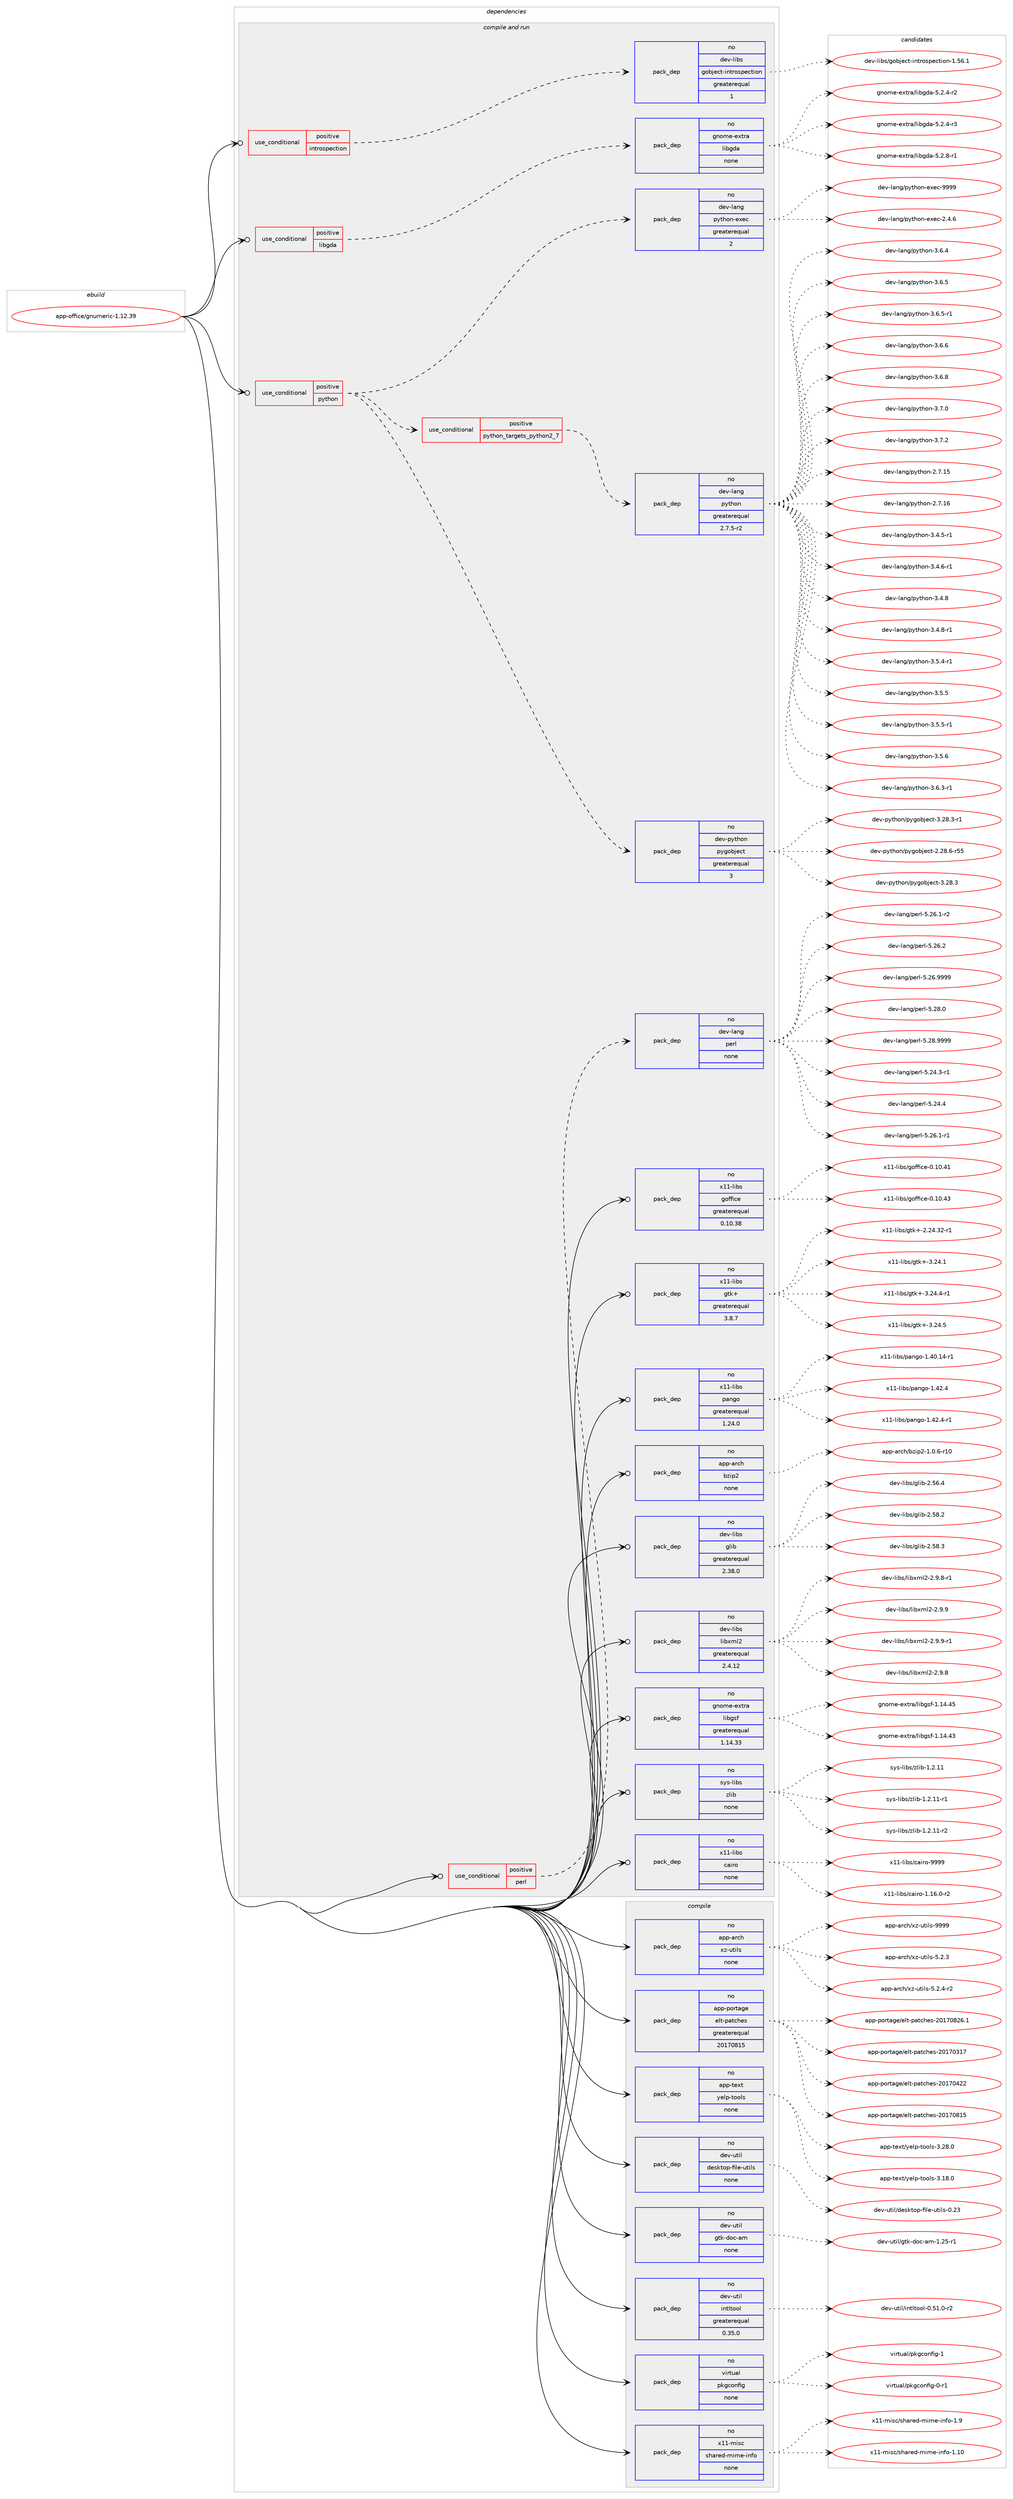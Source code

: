 digraph prolog {

# *************
# Graph options
# *************

newrank=true;
concentrate=true;
compound=true;
graph [rankdir=LR,fontname=Helvetica,fontsize=10,ranksep=1.5];#, ranksep=2.5, nodesep=0.2];
edge  [arrowhead=vee];
node  [fontname=Helvetica,fontsize=10];

# **********
# The ebuild
# **********

subgraph cluster_leftcol {
color=gray;
rank=same;
label=<<i>ebuild</i>>;
id [label="app-office/gnumeric-1.12.39", color=red, width=4, href="../app-office/gnumeric-1.12.39.svg"];
}

# ****************
# The dependencies
# ****************

subgraph cluster_midcol {
color=gray;
label=<<i>dependencies</i>>;
subgraph cluster_compile {
fillcolor="#eeeeee";
style=filled;
label=<<i>compile</i>>;
subgraph pack928258 {
dependency1302817 [label=<<TABLE BORDER="0" CELLBORDER="1" CELLSPACING="0" CELLPADDING="4" WIDTH="220"><TR><TD ROWSPAN="6" CELLPADDING="30">pack_dep</TD></TR><TR><TD WIDTH="110">no</TD></TR><TR><TD>app-arch</TD></TR><TR><TD>xz-utils</TD></TR><TR><TD>none</TD></TR><TR><TD></TD></TR></TABLE>>, shape=none, color=blue];
}
id:e -> dependency1302817:w [weight=20,style="solid",arrowhead="vee"];
subgraph pack928259 {
dependency1302818 [label=<<TABLE BORDER="0" CELLBORDER="1" CELLSPACING="0" CELLPADDING="4" WIDTH="220"><TR><TD ROWSPAN="6" CELLPADDING="30">pack_dep</TD></TR><TR><TD WIDTH="110">no</TD></TR><TR><TD>app-portage</TD></TR><TR><TD>elt-patches</TD></TR><TR><TD>greaterequal</TD></TR><TR><TD>20170815</TD></TR></TABLE>>, shape=none, color=blue];
}
id:e -> dependency1302818:w [weight=20,style="solid",arrowhead="vee"];
subgraph pack928260 {
dependency1302819 [label=<<TABLE BORDER="0" CELLBORDER="1" CELLSPACING="0" CELLPADDING="4" WIDTH="220"><TR><TD ROWSPAN="6" CELLPADDING="30">pack_dep</TD></TR><TR><TD WIDTH="110">no</TD></TR><TR><TD>app-text</TD></TR><TR><TD>yelp-tools</TD></TR><TR><TD>none</TD></TR><TR><TD></TD></TR></TABLE>>, shape=none, color=blue];
}
id:e -> dependency1302819:w [weight=20,style="solid",arrowhead="vee"];
subgraph pack928261 {
dependency1302820 [label=<<TABLE BORDER="0" CELLBORDER="1" CELLSPACING="0" CELLPADDING="4" WIDTH="220"><TR><TD ROWSPAN="6" CELLPADDING="30">pack_dep</TD></TR><TR><TD WIDTH="110">no</TD></TR><TR><TD>dev-util</TD></TR><TR><TD>desktop-file-utils</TD></TR><TR><TD>none</TD></TR><TR><TD></TD></TR></TABLE>>, shape=none, color=blue];
}
id:e -> dependency1302820:w [weight=20,style="solid",arrowhead="vee"];
subgraph pack928262 {
dependency1302821 [label=<<TABLE BORDER="0" CELLBORDER="1" CELLSPACING="0" CELLPADDING="4" WIDTH="220"><TR><TD ROWSPAN="6" CELLPADDING="30">pack_dep</TD></TR><TR><TD WIDTH="110">no</TD></TR><TR><TD>dev-util</TD></TR><TR><TD>gtk-doc-am</TD></TR><TR><TD>none</TD></TR><TR><TD></TD></TR></TABLE>>, shape=none, color=blue];
}
id:e -> dependency1302821:w [weight=20,style="solid",arrowhead="vee"];
subgraph pack928263 {
dependency1302822 [label=<<TABLE BORDER="0" CELLBORDER="1" CELLSPACING="0" CELLPADDING="4" WIDTH="220"><TR><TD ROWSPAN="6" CELLPADDING="30">pack_dep</TD></TR><TR><TD WIDTH="110">no</TD></TR><TR><TD>dev-util</TD></TR><TR><TD>intltool</TD></TR><TR><TD>greaterequal</TD></TR><TR><TD>0.35.0</TD></TR></TABLE>>, shape=none, color=blue];
}
id:e -> dependency1302822:w [weight=20,style="solid",arrowhead="vee"];
subgraph pack928264 {
dependency1302823 [label=<<TABLE BORDER="0" CELLBORDER="1" CELLSPACING="0" CELLPADDING="4" WIDTH="220"><TR><TD ROWSPAN="6" CELLPADDING="30">pack_dep</TD></TR><TR><TD WIDTH="110">no</TD></TR><TR><TD>virtual</TD></TR><TR><TD>pkgconfig</TD></TR><TR><TD>none</TD></TR><TR><TD></TD></TR></TABLE>>, shape=none, color=blue];
}
id:e -> dependency1302823:w [weight=20,style="solid",arrowhead="vee"];
subgraph pack928265 {
dependency1302824 [label=<<TABLE BORDER="0" CELLBORDER="1" CELLSPACING="0" CELLPADDING="4" WIDTH="220"><TR><TD ROWSPAN="6" CELLPADDING="30">pack_dep</TD></TR><TR><TD WIDTH="110">no</TD></TR><TR><TD>x11-misc</TD></TR><TR><TD>shared-mime-info</TD></TR><TR><TD>none</TD></TR><TR><TD></TD></TR></TABLE>>, shape=none, color=blue];
}
id:e -> dependency1302824:w [weight=20,style="solid",arrowhead="vee"];
}
subgraph cluster_compileandrun {
fillcolor="#eeeeee";
style=filled;
label=<<i>compile and run</i>>;
subgraph cond354249 {
dependency1302825 [label=<<TABLE BORDER="0" CELLBORDER="1" CELLSPACING="0" CELLPADDING="4"><TR><TD ROWSPAN="3" CELLPADDING="10">use_conditional</TD></TR><TR><TD>positive</TD></TR><TR><TD>introspection</TD></TR></TABLE>>, shape=none, color=red];
subgraph pack928266 {
dependency1302826 [label=<<TABLE BORDER="0" CELLBORDER="1" CELLSPACING="0" CELLPADDING="4" WIDTH="220"><TR><TD ROWSPAN="6" CELLPADDING="30">pack_dep</TD></TR><TR><TD WIDTH="110">no</TD></TR><TR><TD>dev-libs</TD></TR><TR><TD>gobject-introspection</TD></TR><TR><TD>greaterequal</TD></TR><TR><TD>1</TD></TR></TABLE>>, shape=none, color=blue];
}
dependency1302825:e -> dependency1302826:w [weight=20,style="dashed",arrowhead="vee"];
}
id:e -> dependency1302825:w [weight=20,style="solid",arrowhead="odotvee"];
subgraph cond354250 {
dependency1302827 [label=<<TABLE BORDER="0" CELLBORDER="1" CELLSPACING="0" CELLPADDING="4"><TR><TD ROWSPAN="3" CELLPADDING="10">use_conditional</TD></TR><TR><TD>positive</TD></TR><TR><TD>libgda</TD></TR></TABLE>>, shape=none, color=red];
subgraph pack928267 {
dependency1302828 [label=<<TABLE BORDER="0" CELLBORDER="1" CELLSPACING="0" CELLPADDING="4" WIDTH="220"><TR><TD ROWSPAN="6" CELLPADDING="30">pack_dep</TD></TR><TR><TD WIDTH="110">no</TD></TR><TR><TD>gnome-extra</TD></TR><TR><TD>libgda</TD></TR><TR><TD>none</TD></TR><TR><TD></TD></TR></TABLE>>, shape=none, color=blue];
}
dependency1302827:e -> dependency1302828:w [weight=20,style="dashed",arrowhead="vee"];
}
id:e -> dependency1302827:w [weight=20,style="solid",arrowhead="odotvee"];
subgraph cond354251 {
dependency1302829 [label=<<TABLE BORDER="0" CELLBORDER="1" CELLSPACING="0" CELLPADDING="4"><TR><TD ROWSPAN="3" CELLPADDING="10">use_conditional</TD></TR><TR><TD>positive</TD></TR><TR><TD>perl</TD></TR></TABLE>>, shape=none, color=red];
subgraph pack928268 {
dependency1302830 [label=<<TABLE BORDER="0" CELLBORDER="1" CELLSPACING="0" CELLPADDING="4" WIDTH="220"><TR><TD ROWSPAN="6" CELLPADDING="30">pack_dep</TD></TR><TR><TD WIDTH="110">no</TD></TR><TR><TD>dev-lang</TD></TR><TR><TD>perl</TD></TR><TR><TD>none</TD></TR><TR><TD></TD></TR></TABLE>>, shape=none, color=blue];
}
dependency1302829:e -> dependency1302830:w [weight=20,style="dashed",arrowhead="vee"];
}
id:e -> dependency1302829:w [weight=20,style="solid",arrowhead="odotvee"];
subgraph cond354252 {
dependency1302831 [label=<<TABLE BORDER="0" CELLBORDER="1" CELLSPACING="0" CELLPADDING="4"><TR><TD ROWSPAN="3" CELLPADDING="10">use_conditional</TD></TR><TR><TD>positive</TD></TR><TR><TD>python</TD></TR></TABLE>>, shape=none, color=red];
subgraph cond354253 {
dependency1302832 [label=<<TABLE BORDER="0" CELLBORDER="1" CELLSPACING="0" CELLPADDING="4"><TR><TD ROWSPAN="3" CELLPADDING="10">use_conditional</TD></TR><TR><TD>positive</TD></TR><TR><TD>python_targets_python2_7</TD></TR></TABLE>>, shape=none, color=red];
subgraph pack928269 {
dependency1302833 [label=<<TABLE BORDER="0" CELLBORDER="1" CELLSPACING="0" CELLPADDING="4" WIDTH="220"><TR><TD ROWSPAN="6" CELLPADDING="30">pack_dep</TD></TR><TR><TD WIDTH="110">no</TD></TR><TR><TD>dev-lang</TD></TR><TR><TD>python</TD></TR><TR><TD>greaterequal</TD></TR><TR><TD>2.7.5-r2</TD></TR></TABLE>>, shape=none, color=blue];
}
dependency1302832:e -> dependency1302833:w [weight=20,style="dashed",arrowhead="vee"];
}
dependency1302831:e -> dependency1302832:w [weight=20,style="dashed",arrowhead="vee"];
subgraph pack928270 {
dependency1302834 [label=<<TABLE BORDER="0" CELLBORDER="1" CELLSPACING="0" CELLPADDING="4" WIDTH="220"><TR><TD ROWSPAN="6" CELLPADDING="30">pack_dep</TD></TR><TR><TD WIDTH="110">no</TD></TR><TR><TD>dev-lang</TD></TR><TR><TD>python-exec</TD></TR><TR><TD>greaterequal</TD></TR><TR><TD>2</TD></TR></TABLE>>, shape=none, color=blue];
}
dependency1302831:e -> dependency1302834:w [weight=20,style="dashed",arrowhead="vee"];
subgraph pack928271 {
dependency1302835 [label=<<TABLE BORDER="0" CELLBORDER="1" CELLSPACING="0" CELLPADDING="4" WIDTH="220"><TR><TD ROWSPAN="6" CELLPADDING="30">pack_dep</TD></TR><TR><TD WIDTH="110">no</TD></TR><TR><TD>dev-python</TD></TR><TR><TD>pygobject</TD></TR><TR><TD>greaterequal</TD></TR><TR><TD>3</TD></TR></TABLE>>, shape=none, color=blue];
}
dependency1302831:e -> dependency1302835:w [weight=20,style="dashed",arrowhead="vee"];
}
id:e -> dependency1302831:w [weight=20,style="solid",arrowhead="odotvee"];
subgraph pack928272 {
dependency1302836 [label=<<TABLE BORDER="0" CELLBORDER="1" CELLSPACING="0" CELLPADDING="4" WIDTH="220"><TR><TD ROWSPAN="6" CELLPADDING="30">pack_dep</TD></TR><TR><TD WIDTH="110">no</TD></TR><TR><TD>app-arch</TD></TR><TR><TD>bzip2</TD></TR><TR><TD>none</TD></TR><TR><TD></TD></TR></TABLE>>, shape=none, color=blue];
}
id:e -> dependency1302836:w [weight=20,style="solid",arrowhead="odotvee"];
subgraph pack928273 {
dependency1302837 [label=<<TABLE BORDER="0" CELLBORDER="1" CELLSPACING="0" CELLPADDING="4" WIDTH="220"><TR><TD ROWSPAN="6" CELLPADDING="30">pack_dep</TD></TR><TR><TD WIDTH="110">no</TD></TR><TR><TD>dev-libs</TD></TR><TR><TD>glib</TD></TR><TR><TD>greaterequal</TD></TR><TR><TD>2.38.0</TD></TR></TABLE>>, shape=none, color=blue];
}
id:e -> dependency1302837:w [weight=20,style="solid",arrowhead="odotvee"];
subgraph pack928274 {
dependency1302838 [label=<<TABLE BORDER="0" CELLBORDER="1" CELLSPACING="0" CELLPADDING="4" WIDTH="220"><TR><TD ROWSPAN="6" CELLPADDING="30">pack_dep</TD></TR><TR><TD WIDTH="110">no</TD></TR><TR><TD>dev-libs</TD></TR><TR><TD>libxml2</TD></TR><TR><TD>greaterequal</TD></TR><TR><TD>2.4.12</TD></TR></TABLE>>, shape=none, color=blue];
}
id:e -> dependency1302838:w [weight=20,style="solid",arrowhead="odotvee"];
subgraph pack928275 {
dependency1302839 [label=<<TABLE BORDER="0" CELLBORDER="1" CELLSPACING="0" CELLPADDING="4" WIDTH="220"><TR><TD ROWSPAN="6" CELLPADDING="30">pack_dep</TD></TR><TR><TD WIDTH="110">no</TD></TR><TR><TD>gnome-extra</TD></TR><TR><TD>libgsf</TD></TR><TR><TD>greaterequal</TD></TR><TR><TD>1.14.33</TD></TR></TABLE>>, shape=none, color=blue];
}
id:e -> dependency1302839:w [weight=20,style="solid",arrowhead="odotvee"];
subgraph pack928276 {
dependency1302840 [label=<<TABLE BORDER="0" CELLBORDER="1" CELLSPACING="0" CELLPADDING="4" WIDTH="220"><TR><TD ROWSPAN="6" CELLPADDING="30">pack_dep</TD></TR><TR><TD WIDTH="110">no</TD></TR><TR><TD>sys-libs</TD></TR><TR><TD>zlib</TD></TR><TR><TD>none</TD></TR><TR><TD></TD></TR></TABLE>>, shape=none, color=blue];
}
id:e -> dependency1302840:w [weight=20,style="solid",arrowhead="odotvee"];
subgraph pack928277 {
dependency1302841 [label=<<TABLE BORDER="0" CELLBORDER="1" CELLSPACING="0" CELLPADDING="4" WIDTH="220"><TR><TD ROWSPAN="6" CELLPADDING="30">pack_dep</TD></TR><TR><TD WIDTH="110">no</TD></TR><TR><TD>x11-libs</TD></TR><TR><TD>cairo</TD></TR><TR><TD>none</TD></TR><TR><TD></TD></TR></TABLE>>, shape=none, color=blue];
}
id:e -> dependency1302841:w [weight=20,style="solid",arrowhead="odotvee"];
subgraph pack928278 {
dependency1302842 [label=<<TABLE BORDER="0" CELLBORDER="1" CELLSPACING="0" CELLPADDING="4" WIDTH="220"><TR><TD ROWSPAN="6" CELLPADDING="30">pack_dep</TD></TR><TR><TD WIDTH="110">no</TD></TR><TR><TD>x11-libs</TD></TR><TR><TD>goffice</TD></TR><TR><TD>greaterequal</TD></TR><TR><TD>0.10.38</TD></TR></TABLE>>, shape=none, color=blue];
}
id:e -> dependency1302842:w [weight=20,style="solid",arrowhead="odotvee"];
subgraph pack928279 {
dependency1302843 [label=<<TABLE BORDER="0" CELLBORDER="1" CELLSPACING="0" CELLPADDING="4" WIDTH="220"><TR><TD ROWSPAN="6" CELLPADDING="30">pack_dep</TD></TR><TR><TD WIDTH="110">no</TD></TR><TR><TD>x11-libs</TD></TR><TR><TD>gtk+</TD></TR><TR><TD>greaterequal</TD></TR><TR><TD>3.8.7</TD></TR></TABLE>>, shape=none, color=blue];
}
id:e -> dependency1302843:w [weight=20,style="solid",arrowhead="odotvee"];
subgraph pack928280 {
dependency1302844 [label=<<TABLE BORDER="0" CELLBORDER="1" CELLSPACING="0" CELLPADDING="4" WIDTH="220"><TR><TD ROWSPAN="6" CELLPADDING="30">pack_dep</TD></TR><TR><TD WIDTH="110">no</TD></TR><TR><TD>x11-libs</TD></TR><TR><TD>pango</TD></TR><TR><TD>greaterequal</TD></TR><TR><TD>1.24.0</TD></TR></TABLE>>, shape=none, color=blue];
}
id:e -> dependency1302844:w [weight=20,style="solid",arrowhead="odotvee"];
}
subgraph cluster_run {
fillcolor="#eeeeee";
style=filled;
label=<<i>run</i>>;
}
}

# **************
# The candidates
# **************

subgraph cluster_choices {
rank=same;
color=gray;
label=<<i>candidates</i>>;

subgraph choice928258 {
color=black;
nodesep=1;
choice971121124597114991044712012245117116105108115455346504651 [label="app-arch/xz-utils-5.2.3", color=red, width=4,href="../app-arch/xz-utils-5.2.3.svg"];
choice9711211245971149910447120122451171161051081154553465046524511450 [label="app-arch/xz-utils-5.2.4-r2", color=red, width=4,href="../app-arch/xz-utils-5.2.4-r2.svg"];
choice9711211245971149910447120122451171161051081154557575757 [label="app-arch/xz-utils-9999", color=red, width=4,href="../app-arch/xz-utils-9999.svg"];
dependency1302817:e -> choice971121124597114991044712012245117116105108115455346504651:w [style=dotted,weight="100"];
dependency1302817:e -> choice9711211245971149910447120122451171161051081154553465046524511450:w [style=dotted,weight="100"];
dependency1302817:e -> choice9711211245971149910447120122451171161051081154557575757:w [style=dotted,weight="100"];
}
subgraph choice928259 {
color=black;
nodesep=1;
choice97112112451121111141169710310147101108116451129711699104101115455048495548514955 [label="app-portage/elt-patches-20170317", color=red, width=4,href="../app-portage/elt-patches-20170317.svg"];
choice97112112451121111141169710310147101108116451129711699104101115455048495548525050 [label="app-portage/elt-patches-20170422", color=red, width=4,href="../app-portage/elt-patches-20170422.svg"];
choice97112112451121111141169710310147101108116451129711699104101115455048495548564953 [label="app-portage/elt-patches-20170815", color=red, width=4,href="../app-portage/elt-patches-20170815.svg"];
choice971121124511211111411697103101471011081164511297116991041011154550484955485650544649 [label="app-portage/elt-patches-20170826.1", color=red, width=4,href="../app-portage/elt-patches-20170826.1.svg"];
dependency1302818:e -> choice97112112451121111141169710310147101108116451129711699104101115455048495548514955:w [style=dotted,weight="100"];
dependency1302818:e -> choice97112112451121111141169710310147101108116451129711699104101115455048495548525050:w [style=dotted,weight="100"];
dependency1302818:e -> choice97112112451121111141169710310147101108116451129711699104101115455048495548564953:w [style=dotted,weight="100"];
dependency1302818:e -> choice971121124511211111411697103101471011081164511297116991041011154550484955485650544649:w [style=dotted,weight="100"];
}
subgraph choice928260 {
color=black;
nodesep=1;
choice9711211245116101120116471211011081124511611111110811545514649564648 [label="app-text/yelp-tools-3.18.0", color=red, width=4,href="../app-text/yelp-tools-3.18.0.svg"];
choice9711211245116101120116471211011081124511611111110811545514650564648 [label="app-text/yelp-tools-3.28.0", color=red, width=4,href="../app-text/yelp-tools-3.28.0.svg"];
dependency1302819:e -> choice9711211245116101120116471211011081124511611111110811545514649564648:w [style=dotted,weight="100"];
dependency1302819:e -> choice9711211245116101120116471211011081124511611111110811545514650564648:w [style=dotted,weight="100"];
}
subgraph choice928261 {
color=black;
nodesep=1;
choice100101118451171161051084710010111510711611111245102105108101451171161051081154548465051 [label="dev-util/desktop-file-utils-0.23", color=red, width=4,href="../dev-util/desktop-file-utils-0.23.svg"];
dependency1302820:e -> choice100101118451171161051084710010111510711611111245102105108101451171161051081154548465051:w [style=dotted,weight="100"];
}
subgraph choice928262 {
color=black;
nodesep=1;
choice10010111845117116105108471031161074510011199459710945494650534511449 [label="dev-util/gtk-doc-am-1.25-r1", color=red, width=4,href="../dev-util/gtk-doc-am-1.25-r1.svg"];
dependency1302821:e -> choice10010111845117116105108471031161074510011199459710945494650534511449:w [style=dotted,weight="100"];
}
subgraph choice928263 {
color=black;
nodesep=1;
choice1001011184511711610510847105110116108116111111108454846534946484511450 [label="dev-util/intltool-0.51.0-r2", color=red, width=4,href="../dev-util/intltool-0.51.0-r2.svg"];
dependency1302822:e -> choice1001011184511711610510847105110116108116111111108454846534946484511450:w [style=dotted,weight="100"];
}
subgraph choice928264 {
color=black;
nodesep=1;
choice11810511411611797108471121071039911111010210510345484511449 [label="virtual/pkgconfig-0-r1", color=red, width=4,href="../virtual/pkgconfig-0-r1.svg"];
choice1181051141161179710847112107103991111101021051034549 [label="virtual/pkgconfig-1", color=red, width=4,href="../virtual/pkgconfig-1.svg"];
dependency1302823:e -> choice11810511411611797108471121071039911111010210510345484511449:w [style=dotted,weight="100"];
dependency1302823:e -> choice1181051141161179710847112107103991111101021051034549:w [style=dotted,weight="100"];
}
subgraph choice928265 {
color=black;
nodesep=1;
choice12049494510910511599471151049711410110045109105109101451051101021114549464948 [label="x11-misc/shared-mime-info-1.10", color=red, width=4,href="../x11-misc/shared-mime-info-1.10.svg"];
choice120494945109105115994711510497114101100451091051091014510511010211145494657 [label="x11-misc/shared-mime-info-1.9", color=red, width=4,href="../x11-misc/shared-mime-info-1.9.svg"];
dependency1302824:e -> choice12049494510910511599471151049711410110045109105109101451051101021114549464948:w [style=dotted,weight="100"];
dependency1302824:e -> choice120494945109105115994711510497114101100451091051091014510511010211145494657:w [style=dotted,weight="100"];
}
subgraph choice928266 {
color=black;
nodesep=1;
choice1001011184510810598115471031119810610199116451051101161141111151121019911610511111045494653544649 [label="dev-libs/gobject-introspection-1.56.1", color=red, width=4,href="../dev-libs/gobject-introspection-1.56.1.svg"];
dependency1302826:e -> choice1001011184510810598115471031119810610199116451051101161141111151121019911610511111045494653544649:w [style=dotted,weight="100"];
}
subgraph choice928267 {
color=black;
nodesep=1;
choice10311011110910145101120116114974710810598103100974553465046524511450 [label="gnome-extra/libgda-5.2.4-r2", color=red, width=4,href="../gnome-extra/libgda-5.2.4-r2.svg"];
choice10311011110910145101120116114974710810598103100974553465046524511451 [label="gnome-extra/libgda-5.2.4-r3", color=red, width=4,href="../gnome-extra/libgda-5.2.4-r3.svg"];
choice10311011110910145101120116114974710810598103100974553465046564511449 [label="gnome-extra/libgda-5.2.8-r1", color=red, width=4,href="../gnome-extra/libgda-5.2.8-r1.svg"];
dependency1302828:e -> choice10311011110910145101120116114974710810598103100974553465046524511450:w [style=dotted,weight="100"];
dependency1302828:e -> choice10311011110910145101120116114974710810598103100974553465046524511451:w [style=dotted,weight="100"];
dependency1302828:e -> choice10311011110910145101120116114974710810598103100974553465046564511449:w [style=dotted,weight="100"];
}
subgraph choice928268 {
color=black;
nodesep=1;
choice100101118451089711010347112101114108455346505246514511449 [label="dev-lang/perl-5.24.3-r1", color=red, width=4,href="../dev-lang/perl-5.24.3-r1.svg"];
choice10010111845108971101034711210111410845534650524652 [label="dev-lang/perl-5.24.4", color=red, width=4,href="../dev-lang/perl-5.24.4.svg"];
choice100101118451089711010347112101114108455346505446494511449 [label="dev-lang/perl-5.26.1-r1", color=red, width=4,href="../dev-lang/perl-5.26.1-r1.svg"];
choice100101118451089711010347112101114108455346505446494511450 [label="dev-lang/perl-5.26.1-r2", color=red, width=4,href="../dev-lang/perl-5.26.1-r2.svg"];
choice10010111845108971101034711210111410845534650544650 [label="dev-lang/perl-5.26.2", color=red, width=4,href="../dev-lang/perl-5.26.2.svg"];
choice10010111845108971101034711210111410845534650544657575757 [label="dev-lang/perl-5.26.9999", color=red, width=4,href="../dev-lang/perl-5.26.9999.svg"];
choice10010111845108971101034711210111410845534650564648 [label="dev-lang/perl-5.28.0", color=red, width=4,href="../dev-lang/perl-5.28.0.svg"];
choice10010111845108971101034711210111410845534650564657575757 [label="dev-lang/perl-5.28.9999", color=red, width=4,href="../dev-lang/perl-5.28.9999.svg"];
dependency1302830:e -> choice100101118451089711010347112101114108455346505246514511449:w [style=dotted,weight="100"];
dependency1302830:e -> choice10010111845108971101034711210111410845534650524652:w [style=dotted,weight="100"];
dependency1302830:e -> choice100101118451089711010347112101114108455346505446494511449:w [style=dotted,weight="100"];
dependency1302830:e -> choice100101118451089711010347112101114108455346505446494511450:w [style=dotted,weight="100"];
dependency1302830:e -> choice10010111845108971101034711210111410845534650544650:w [style=dotted,weight="100"];
dependency1302830:e -> choice10010111845108971101034711210111410845534650544657575757:w [style=dotted,weight="100"];
dependency1302830:e -> choice10010111845108971101034711210111410845534650564648:w [style=dotted,weight="100"];
dependency1302830:e -> choice10010111845108971101034711210111410845534650564657575757:w [style=dotted,weight="100"];
}
subgraph choice928269 {
color=black;
nodesep=1;
choice10010111845108971101034711212111610411111045504655464953 [label="dev-lang/python-2.7.15", color=red, width=4,href="../dev-lang/python-2.7.15.svg"];
choice10010111845108971101034711212111610411111045504655464954 [label="dev-lang/python-2.7.16", color=red, width=4,href="../dev-lang/python-2.7.16.svg"];
choice1001011184510897110103471121211161041111104551465246534511449 [label="dev-lang/python-3.4.5-r1", color=red, width=4,href="../dev-lang/python-3.4.5-r1.svg"];
choice1001011184510897110103471121211161041111104551465246544511449 [label="dev-lang/python-3.4.6-r1", color=red, width=4,href="../dev-lang/python-3.4.6-r1.svg"];
choice100101118451089711010347112121116104111110455146524656 [label="dev-lang/python-3.4.8", color=red, width=4,href="../dev-lang/python-3.4.8.svg"];
choice1001011184510897110103471121211161041111104551465246564511449 [label="dev-lang/python-3.4.8-r1", color=red, width=4,href="../dev-lang/python-3.4.8-r1.svg"];
choice1001011184510897110103471121211161041111104551465346524511449 [label="dev-lang/python-3.5.4-r1", color=red, width=4,href="../dev-lang/python-3.5.4-r1.svg"];
choice100101118451089711010347112121116104111110455146534653 [label="dev-lang/python-3.5.5", color=red, width=4,href="../dev-lang/python-3.5.5.svg"];
choice1001011184510897110103471121211161041111104551465346534511449 [label="dev-lang/python-3.5.5-r1", color=red, width=4,href="../dev-lang/python-3.5.5-r1.svg"];
choice100101118451089711010347112121116104111110455146534654 [label="dev-lang/python-3.5.6", color=red, width=4,href="../dev-lang/python-3.5.6.svg"];
choice1001011184510897110103471121211161041111104551465446514511449 [label="dev-lang/python-3.6.3-r1", color=red, width=4,href="../dev-lang/python-3.6.3-r1.svg"];
choice100101118451089711010347112121116104111110455146544652 [label="dev-lang/python-3.6.4", color=red, width=4,href="../dev-lang/python-3.6.4.svg"];
choice100101118451089711010347112121116104111110455146544653 [label="dev-lang/python-3.6.5", color=red, width=4,href="../dev-lang/python-3.6.5.svg"];
choice1001011184510897110103471121211161041111104551465446534511449 [label="dev-lang/python-3.6.5-r1", color=red, width=4,href="../dev-lang/python-3.6.5-r1.svg"];
choice100101118451089711010347112121116104111110455146544654 [label="dev-lang/python-3.6.6", color=red, width=4,href="../dev-lang/python-3.6.6.svg"];
choice100101118451089711010347112121116104111110455146544656 [label="dev-lang/python-3.6.8", color=red, width=4,href="../dev-lang/python-3.6.8.svg"];
choice100101118451089711010347112121116104111110455146554648 [label="dev-lang/python-3.7.0", color=red, width=4,href="../dev-lang/python-3.7.0.svg"];
choice100101118451089711010347112121116104111110455146554650 [label="dev-lang/python-3.7.2", color=red, width=4,href="../dev-lang/python-3.7.2.svg"];
dependency1302833:e -> choice10010111845108971101034711212111610411111045504655464953:w [style=dotted,weight="100"];
dependency1302833:e -> choice10010111845108971101034711212111610411111045504655464954:w [style=dotted,weight="100"];
dependency1302833:e -> choice1001011184510897110103471121211161041111104551465246534511449:w [style=dotted,weight="100"];
dependency1302833:e -> choice1001011184510897110103471121211161041111104551465246544511449:w [style=dotted,weight="100"];
dependency1302833:e -> choice100101118451089711010347112121116104111110455146524656:w [style=dotted,weight="100"];
dependency1302833:e -> choice1001011184510897110103471121211161041111104551465246564511449:w [style=dotted,weight="100"];
dependency1302833:e -> choice1001011184510897110103471121211161041111104551465346524511449:w [style=dotted,weight="100"];
dependency1302833:e -> choice100101118451089711010347112121116104111110455146534653:w [style=dotted,weight="100"];
dependency1302833:e -> choice1001011184510897110103471121211161041111104551465346534511449:w [style=dotted,weight="100"];
dependency1302833:e -> choice100101118451089711010347112121116104111110455146534654:w [style=dotted,weight="100"];
dependency1302833:e -> choice1001011184510897110103471121211161041111104551465446514511449:w [style=dotted,weight="100"];
dependency1302833:e -> choice100101118451089711010347112121116104111110455146544652:w [style=dotted,weight="100"];
dependency1302833:e -> choice100101118451089711010347112121116104111110455146544653:w [style=dotted,weight="100"];
dependency1302833:e -> choice1001011184510897110103471121211161041111104551465446534511449:w [style=dotted,weight="100"];
dependency1302833:e -> choice100101118451089711010347112121116104111110455146544654:w [style=dotted,weight="100"];
dependency1302833:e -> choice100101118451089711010347112121116104111110455146544656:w [style=dotted,weight="100"];
dependency1302833:e -> choice100101118451089711010347112121116104111110455146554648:w [style=dotted,weight="100"];
dependency1302833:e -> choice100101118451089711010347112121116104111110455146554650:w [style=dotted,weight="100"];
}
subgraph choice928270 {
color=black;
nodesep=1;
choice1001011184510897110103471121211161041111104510112010199455046524654 [label="dev-lang/python-exec-2.4.6", color=red, width=4,href="../dev-lang/python-exec-2.4.6.svg"];
choice10010111845108971101034711212111610411111045101120101994557575757 [label="dev-lang/python-exec-9999", color=red, width=4,href="../dev-lang/python-exec-9999.svg"];
dependency1302834:e -> choice1001011184510897110103471121211161041111104510112010199455046524654:w [style=dotted,weight="100"];
dependency1302834:e -> choice10010111845108971101034711212111610411111045101120101994557575757:w [style=dotted,weight="100"];
}
subgraph choice928271 {
color=black;
nodesep=1;
choice1001011184511212111610411111047112121103111981061019911645504650564654451145353 [label="dev-python/pygobject-2.28.6-r55", color=red, width=4,href="../dev-python/pygobject-2.28.6-r55.svg"];
choice1001011184511212111610411111047112121103111981061019911645514650564651 [label="dev-python/pygobject-3.28.3", color=red, width=4,href="../dev-python/pygobject-3.28.3.svg"];
choice10010111845112121116104111110471121211031119810610199116455146505646514511449 [label="dev-python/pygobject-3.28.3-r1", color=red, width=4,href="../dev-python/pygobject-3.28.3-r1.svg"];
dependency1302835:e -> choice1001011184511212111610411111047112121103111981061019911645504650564654451145353:w [style=dotted,weight="100"];
dependency1302835:e -> choice1001011184511212111610411111047112121103111981061019911645514650564651:w [style=dotted,weight="100"];
dependency1302835:e -> choice10010111845112121116104111110471121211031119810610199116455146505646514511449:w [style=dotted,weight="100"];
}
subgraph choice928272 {
color=black;
nodesep=1;
choice97112112459711499104479812210511250454946484654451144948 [label="app-arch/bzip2-1.0.6-r10", color=red, width=4,href="../app-arch/bzip2-1.0.6-r10.svg"];
dependency1302836:e -> choice97112112459711499104479812210511250454946484654451144948:w [style=dotted,weight="100"];
}
subgraph choice928273 {
color=black;
nodesep=1;
choice1001011184510810598115471031081059845504653544652 [label="dev-libs/glib-2.56.4", color=red, width=4,href="../dev-libs/glib-2.56.4.svg"];
choice1001011184510810598115471031081059845504653564650 [label="dev-libs/glib-2.58.2", color=red, width=4,href="../dev-libs/glib-2.58.2.svg"];
choice1001011184510810598115471031081059845504653564651 [label="dev-libs/glib-2.58.3", color=red, width=4,href="../dev-libs/glib-2.58.3.svg"];
dependency1302837:e -> choice1001011184510810598115471031081059845504653544652:w [style=dotted,weight="100"];
dependency1302837:e -> choice1001011184510810598115471031081059845504653564650:w [style=dotted,weight="100"];
dependency1302837:e -> choice1001011184510810598115471031081059845504653564651:w [style=dotted,weight="100"];
}
subgraph choice928274 {
color=black;
nodesep=1;
choice1001011184510810598115471081059812010910850455046574656 [label="dev-libs/libxml2-2.9.8", color=red, width=4,href="../dev-libs/libxml2-2.9.8.svg"];
choice10010111845108105981154710810598120109108504550465746564511449 [label="dev-libs/libxml2-2.9.8-r1", color=red, width=4,href="../dev-libs/libxml2-2.9.8-r1.svg"];
choice1001011184510810598115471081059812010910850455046574657 [label="dev-libs/libxml2-2.9.9", color=red, width=4,href="../dev-libs/libxml2-2.9.9.svg"];
choice10010111845108105981154710810598120109108504550465746574511449 [label="dev-libs/libxml2-2.9.9-r1", color=red, width=4,href="../dev-libs/libxml2-2.9.9-r1.svg"];
dependency1302838:e -> choice1001011184510810598115471081059812010910850455046574656:w [style=dotted,weight="100"];
dependency1302838:e -> choice10010111845108105981154710810598120109108504550465746564511449:w [style=dotted,weight="100"];
dependency1302838:e -> choice1001011184510810598115471081059812010910850455046574657:w [style=dotted,weight="100"];
dependency1302838:e -> choice10010111845108105981154710810598120109108504550465746574511449:w [style=dotted,weight="100"];
}
subgraph choice928275 {
color=black;
nodesep=1;
choice103110111109101451011201161149747108105981031151024549464952465251 [label="gnome-extra/libgsf-1.14.43", color=red, width=4,href="../gnome-extra/libgsf-1.14.43.svg"];
choice103110111109101451011201161149747108105981031151024549464952465253 [label="gnome-extra/libgsf-1.14.45", color=red, width=4,href="../gnome-extra/libgsf-1.14.45.svg"];
dependency1302839:e -> choice103110111109101451011201161149747108105981031151024549464952465251:w [style=dotted,weight="100"];
dependency1302839:e -> choice103110111109101451011201161149747108105981031151024549464952465253:w [style=dotted,weight="100"];
}
subgraph choice928276 {
color=black;
nodesep=1;
choice1151211154510810598115471221081059845494650464949 [label="sys-libs/zlib-1.2.11", color=red, width=4,href="../sys-libs/zlib-1.2.11.svg"];
choice11512111545108105981154712210810598454946504649494511449 [label="sys-libs/zlib-1.2.11-r1", color=red, width=4,href="../sys-libs/zlib-1.2.11-r1.svg"];
choice11512111545108105981154712210810598454946504649494511450 [label="sys-libs/zlib-1.2.11-r2", color=red, width=4,href="../sys-libs/zlib-1.2.11-r2.svg"];
dependency1302840:e -> choice1151211154510810598115471221081059845494650464949:w [style=dotted,weight="100"];
dependency1302840:e -> choice11512111545108105981154712210810598454946504649494511449:w [style=dotted,weight="100"];
dependency1302840:e -> choice11512111545108105981154712210810598454946504649494511450:w [style=dotted,weight="100"];
}
subgraph choice928277 {
color=black;
nodesep=1;
choice12049494510810598115479997105114111454946495446484511450 [label="x11-libs/cairo-1.16.0-r2", color=red, width=4,href="../x11-libs/cairo-1.16.0-r2.svg"];
choice120494945108105981154799971051141114557575757 [label="x11-libs/cairo-9999", color=red, width=4,href="../x11-libs/cairo-9999.svg"];
dependency1302841:e -> choice12049494510810598115479997105114111454946495446484511450:w [style=dotted,weight="100"];
dependency1302841:e -> choice120494945108105981154799971051141114557575757:w [style=dotted,weight="100"];
}
subgraph choice928278 {
color=black;
nodesep=1;
choice1204949451081059811547103111102102105991014548464948465249 [label="x11-libs/goffice-0.10.41", color=red, width=4,href="../x11-libs/goffice-0.10.41.svg"];
choice1204949451081059811547103111102102105991014548464948465251 [label="x11-libs/goffice-0.10.43", color=red, width=4,href="../x11-libs/goffice-0.10.43.svg"];
dependency1302842:e -> choice1204949451081059811547103111102102105991014548464948465249:w [style=dotted,weight="100"];
dependency1302842:e -> choice1204949451081059811547103111102102105991014548464948465251:w [style=dotted,weight="100"];
}
subgraph choice928279 {
color=black;
nodesep=1;
choice12049494510810598115471031161074345504650524651504511449 [label="x11-libs/gtk+-2.24.32-r1", color=red, width=4,href="../x11-libs/gtk+-2.24.32-r1.svg"];
choice12049494510810598115471031161074345514650524649 [label="x11-libs/gtk+-3.24.1", color=red, width=4,href="../x11-libs/gtk+-3.24.1.svg"];
choice120494945108105981154710311610743455146505246524511449 [label="x11-libs/gtk+-3.24.4-r1", color=red, width=4,href="../x11-libs/gtk+-3.24.4-r1.svg"];
choice12049494510810598115471031161074345514650524653 [label="x11-libs/gtk+-3.24.5", color=red, width=4,href="../x11-libs/gtk+-3.24.5.svg"];
dependency1302843:e -> choice12049494510810598115471031161074345504650524651504511449:w [style=dotted,weight="100"];
dependency1302843:e -> choice12049494510810598115471031161074345514650524649:w [style=dotted,weight="100"];
dependency1302843:e -> choice120494945108105981154710311610743455146505246524511449:w [style=dotted,weight="100"];
dependency1302843:e -> choice12049494510810598115471031161074345514650524653:w [style=dotted,weight="100"];
}
subgraph choice928280 {
color=black;
nodesep=1;
choice12049494510810598115471129711010311145494652484649524511449 [label="x11-libs/pango-1.40.14-r1", color=red, width=4,href="../x11-libs/pango-1.40.14-r1.svg"];
choice12049494510810598115471129711010311145494652504652 [label="x11-libs/pango-1.42.4", color=red, width=4,href="../x11-libs/pango-1.42.4.svg"];
choice120494945108105981154711297110103111454946525046524511449 [label="x11-libs/pango-1.42.4-r1", color=red, width=4,href="../x11-libs/pango-1.42.4-r1.svg"];
dependency1302844:e -> choice12049494510810598115471129711010311145494652484649524511449:w [style=dotted,weight="100"];
dependency1302844:e -> choice12049494510810598115471129711010311145494652504652:w [style=dotted,weight="100"];
dependency1302844:e -> choice120494945108105981154711297110103111454946525046524511449:w [style=dotted,weight="100"];
}
}

}
